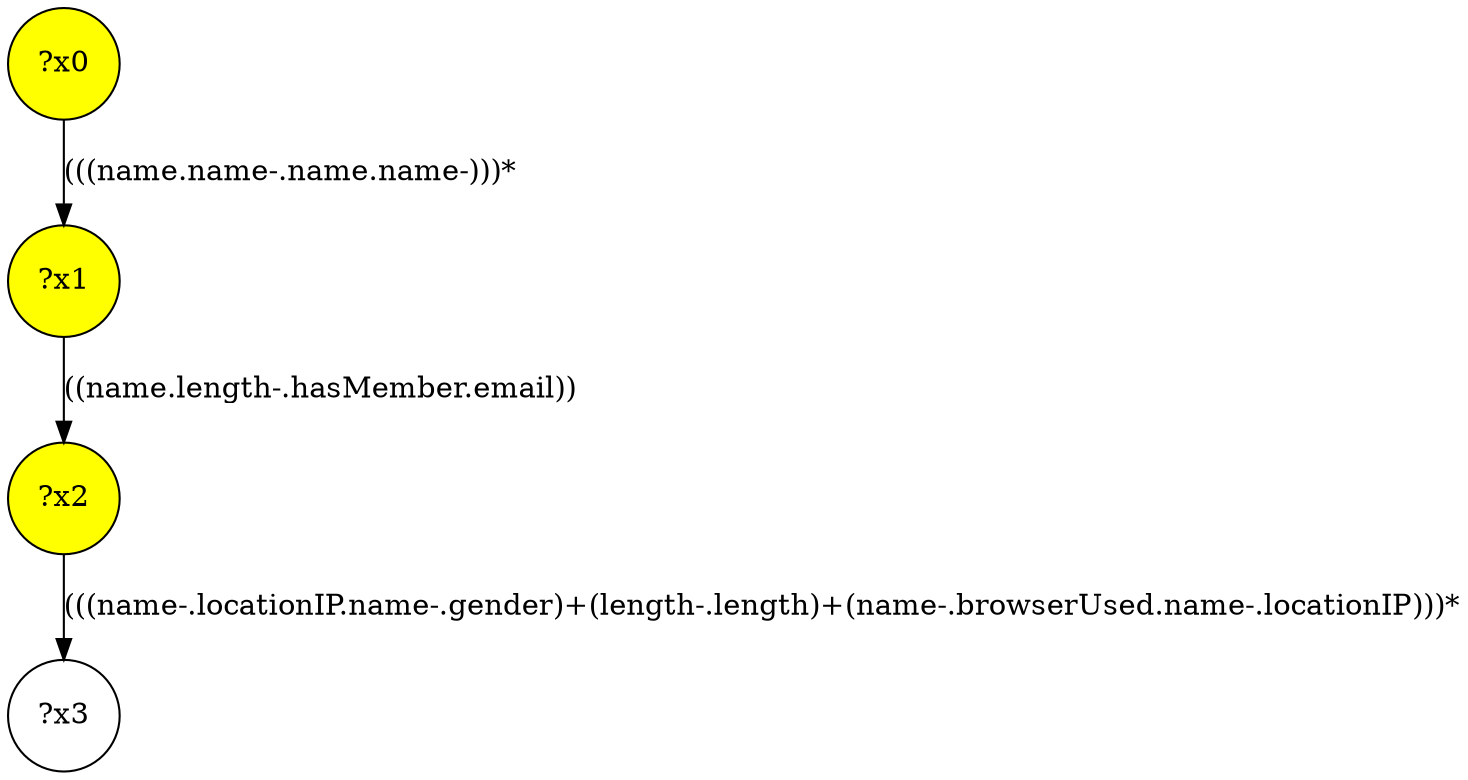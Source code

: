 digraph g {
	x2 [fillcolor="yellow", style="filled," shape=circle, label="?x2"];
	x0 [fillcolor="yellow", style="filled," shape=circle, label="?x0"];
	x1 [fillcolor="yellow", style="filled," shape=circle, label="?x1"];
	x0 -> x1 [label="(((name.name-.name.name-)))*"];
	x1 -> x2 [label="((name.length-.hasMember.email))"];
	x3 [shape=circle, label="?x3"];
	x2 -> x3 [label="(((name-.locationIP.name-.gender)+(length-.length)+(name-.browserUsed.name-.locationIP)))*"];
}
